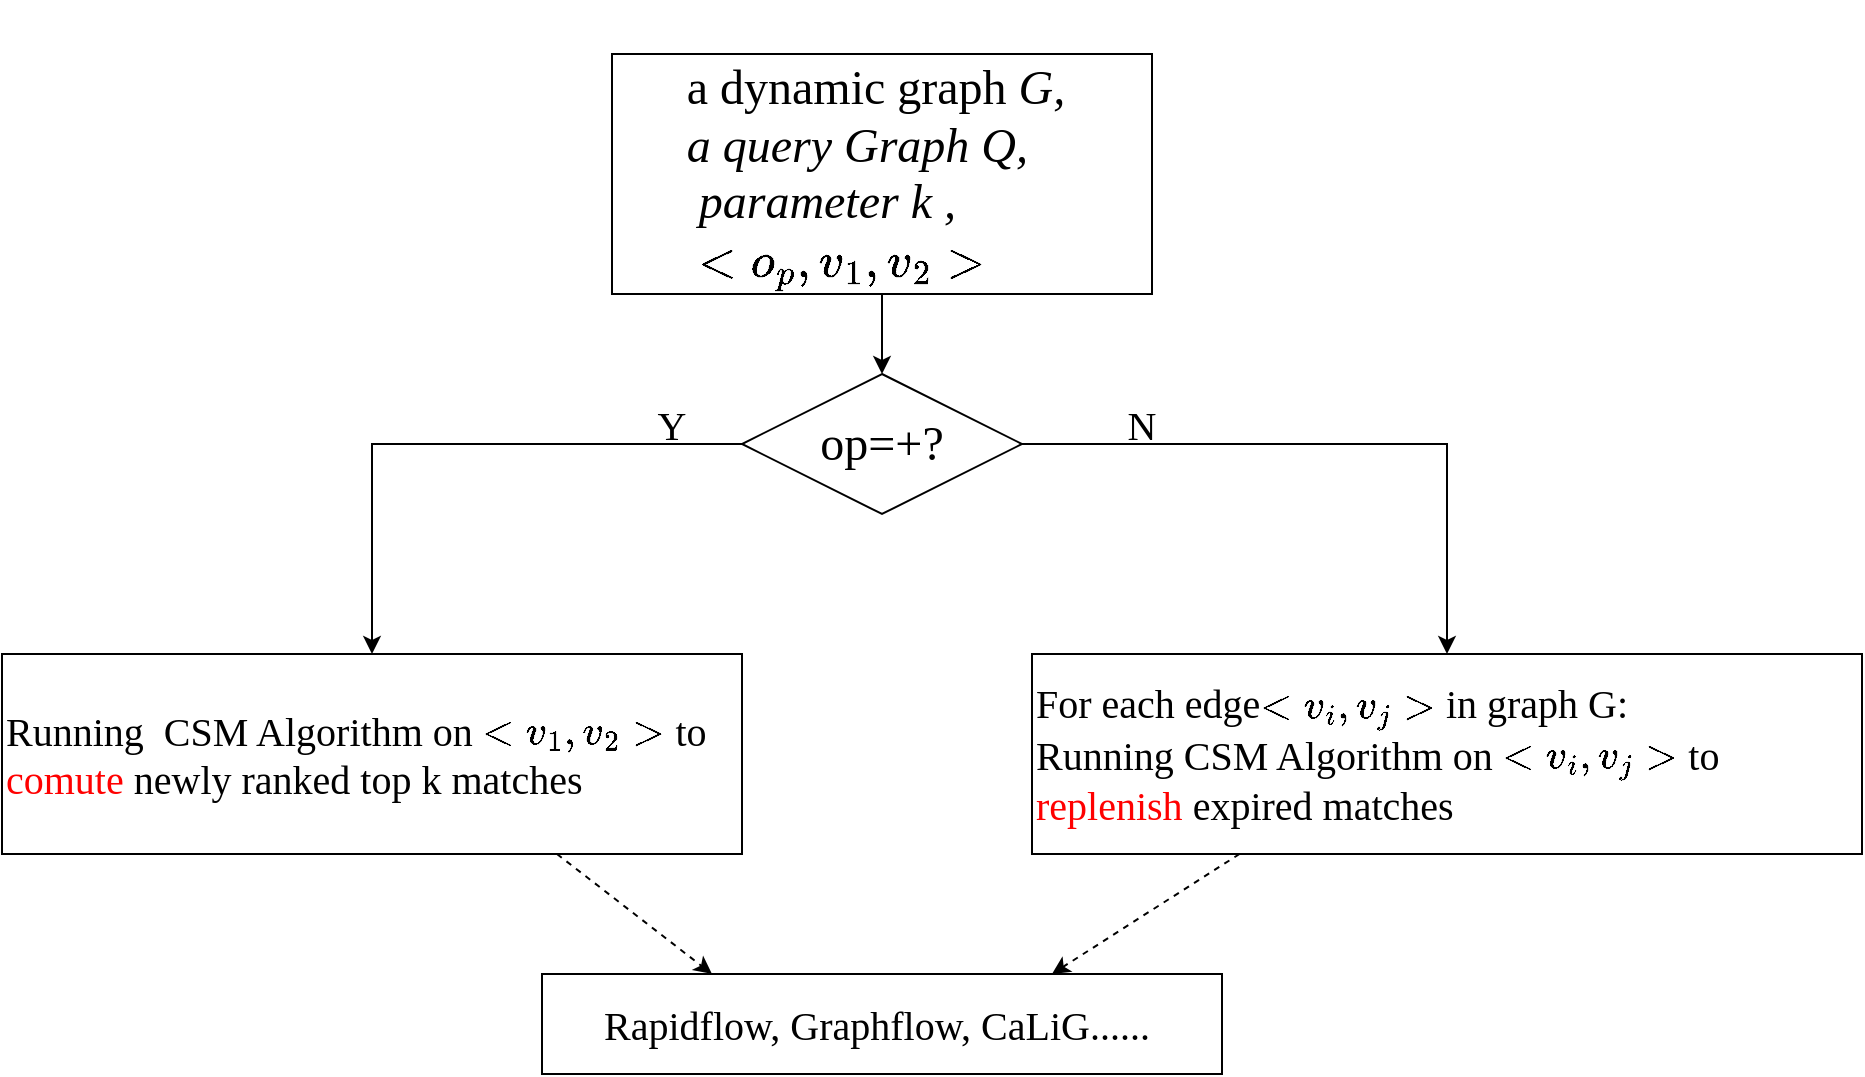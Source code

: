 <mxfile version="24.2.5" type="github">
  <diagram name="第 1 页" id="DiORePuyu-r7EQy5id9b">
    <mxGraphModel dx="1018" dy="656" grid="1" gridSize="10" guides="1" tooltips="1" connect="1" arrows="1" fold="1" page="1" pageScale="1" pageWidth="1169" pageHeight="1654" math="1" shadow="0">
      <root>
        <mxCell id="0" />
        <mxCell id="1" parent="0" />
        <mxCell id="P-UZKsuHZLhVgj6ugEgM-12" style="edgeStyle=orthogonalEdgeStyle;rounded=0;orthogonalLoop=1;jettySize=auto;html=1;exitX=0;exitY=0.5;exitDx=0;exitDy=0;fontFamily=Times New Roman;" parent="1" source="P-UZKsuHZLhVgj6ugEgM-1" target="P-UZKsuHZLhVgj6ugEgM-11" edge="1">
          <mxGeometry relative="1" as="geometry" />
        </mxCell>
        <mxCell id="P-UZKsuHZLhVgj6ugEgM-13" style="edgeStyle=orthogonalEdgeStyle;rounded=0;orthogonalLoop=1;jettySize=auto;html=1;exitX=1;exitY=0.5;exitDx=0;exitDy=0;entryX=0.5;entryY=0;entryDx=0;entryDy=0;fontFamily=Times New Roman;" parent="1" source="P-UZKsuHZLhVgj6ugEgM-1" target="P-UZKsuHZLhVgj6ugEgM-17" edge="1">
          <mxGeometry relative="1" as="geometry">
            <mxPoint x="865" y="360" as="targetPoint" />
          </mxGeometry>
        </mxCell>
        <mxCell id="P-UZKsuHZLhVgj6ugEgM-1" value="&lt;font style=&quot;font-size: 24px;&quot;&gt;op=+?&lt;/font&gt;" style="rhombus;whiteSpace=wrap;html=1;fontFamily=Times New Roman;fontSize=24;" parent="1" vertex="1">
          <mxGeometry x="435" y="240" width="140" height="70" as="geometry" />
        </mxCell>
        <mxCell id="P-UZKsuHZLhVgj6ugEgM-10" style="edgeStyle=orthogonalEdgeStyle;rounded=0;orthogonalLoop=1;jettySize=auto;html=1;exitX=0.5;exitY=1;exitDx=0;exitDy=0;fontFamily=Times New Roman;" parent="1" source="P-UZKsuHZLhVgj6ugEgM-3" target="P-UZKsuHZLhVgj6ugEgM-1" edge="1">
          <mxGeometry relative="1" as="geometry" />
        </mxCell>
        <mxCell id="P-UZKsuHZLhVgj6ugEgM-3" value="&lt;div style=&quot;text-align: left; font-size: 24px;&quot;&gt;&lt;font style=&quot;font-size: 24px;&quot;&gt;&lt;span style=&quot;font-size: 24px; background-color: initial;&quot;&gt;&lt;br&gt;&lt;/span&gt;&lt;/font&gt;&lt;/div&gt;&lt;div style=&quot;text-align: left; font-size: 24px;&quot;&gt;&lt;font style=&quot;font-size: 24px;&quot;&gt;&lt;span style=&quot;font-size: 24px; background-color: initial;&quot;&gt;a dynamic graph&lt;/span&gt;&lt;i style=&quot;font-size: 24px; background-color: initial;&quot;&gt; G,&amp;nbsp;&lt;/i&gt;&lt;/font&gt;&lt;/div&gt;&lt;div style=&quot;font-size: 24px;&quot;&gt;&lt;div style=&quot;text-align: left; font-size: 24px;&quot;&gt;&lt;i style=&quot;font-size: 24px; background-color: initial;&quot;&gt;&lt;font style=&quot;font-size: 24px;&quot;&gt;a query Graph Q,&lt;/font&gt;&lt;/i&gt;&lt;/div&gt;&lt;div style=&quot;text-align: left; font-size: 24px;&quot;&gt;&lt;i style=&quot;background-color: initial;&quot;&gt;&amp;nbsp;&lt;/i&gt;&lt;span style=&quot;background-color: initial;&quot;&gt;&lt;i&gt;parameter k ,&lt;/i&gt;&lt;/span&gt;&lt;/div&gt;&lt;div style=&quot;text-align: left; font-size: 24px;&quot;&gt;&lt;span style=&quot;background-color: initial;&quot;&gt;&lt;i&gt;&amp;nbsp;`&amp;lt;o_p,v_1,v_2&amp;gt;`&lt;/i&gt;&lt;/span&gt;&lt;/div&gt;&lt;div style=&quot;text-align: left; font-size: 24px;&quot;&gt;&lt;span style=&quot;background-color: initial; font-size: 24px;&quot;&gt;&lt;br style=&quot;font-size: 24px;&quot;&gt;&lt;/span&gt;&lt;/div&gt;&lt;/div&gt;" style="rounded=0;whiteSpace=wrap;html=1;fontFamily=Times New Roman;fontSize=24;" parent="1" vertex="1">
          <mxGeometry x="370" y="80" width="270" height="120" as="geometry" />
        </mxCell>
        <mxCell id="P-UZKsuHZLhVgj6ugEgM-6" value="&lt;font style=&quot;font-size: 20px;&quot;&gt;Y&lt;/font&gt;" style="text;html=1;align=center;verticalAlign=middle;whiteSpace=wrap;rounded=0;fontFamily=Times New Roman;fontSize=24;" parent="1" vertex="1">
          <mxGeometry x="370" y="250" width="60" height="30" as="geometry" />
        </mxCell>
        <mxCell id="P-UZKsuHZLhVgj6ugEgM-23" style="rounded=0;orthogonalLoop=1;jettySize=auto;html=1;exitX=0.75;exitY=1;exitDx=0;exitDy=0;entryX=0.25;entryY=0;entryDx=0;entryDy=0;dashed=1;" parent="1" source="P-UZKsuHZLhVgj6ugEgM-11" target="P-UZKsuHZLhVgj6ugEgM-19" edge="1">
          <mxGeometry relative="1" as="geometry" />
        </mxCell>
        <mxCell id="P-UZKsuHZLhVgj6ugEgM-11" value="&lt;font style=&quot;font-size: 20px;&quot;&gt;Running&amp;nbsp; CSM Algorithm on `&amp;lt;v_1,v_2&amp;gt;` to &lt;font color=&quot;#ff0000&quot;&gt;comute&lt;/font&gt; newly ranked top k matches&lt;/font&gt;" style="rounded=0;whiteSpace=wrap;html=1;align=left;fontFamily=Times New Roman;" parent="1" vertex="1">
          <mxGeometry x="65" y="380" width="370" height="100" as="geometry" />
        </mxCell>
        <mxCell id="P-UZKsuHZLhVgj6ugEgM-14" value="&lt;font style=&quot;font-size: 20px;&quot;&gt;N&lt;/font&gt;" style="text;html=1;align=center;verticalAlign=middle;whiteSpace=wrap;rounded=0;fontFamily=Times New Roman;" parent="1" vertex="1">
          <mxGeometry x="605" y="250" width="60" height="30" as="geometry" />
        </mxCell>
        <mxCell id="P-UZKsuHZLhVgj6ugEgM-24" style="rounded=0;orthogonalLoop=1;jettySize=auto;html=1;exitX=0.25;exitY=1;exitDx=0;exitDy=0;entryX=0.75;entryY=0;entryDx=0;entryDy=0;dashed=1;" parent="1" source="P-UZKsuHZLhVgj6ugEgM-17" target="P-UZKsuHZLhVgj6ugEgM-19" edge="1">
          <mxGeometry relative="1" as="geometry" />
        </mxCell>
        <mxCell id="P-UZKsuHZLhVgj6ugEgM-17" value="&lt;div&gt;&lt;span style=&quot;font-size: 20px; background-color: initial;&quot;&gt;For each edge`&amp;lt;v_i,v_j&amp;gt;` in graph G:&lt;/span&gt;&lt;br&gt;&lt;/div&gt;&lt;font style=&quot;font-size: 20px;&quot;&gt;Running CSM Algorithm on `&amp;lt;v_i,v_j&amp;gt;` to &lt;font color=&quot;#ff0000&quot;&gt;replenish&amp;nbsp;&lt;/font&gt;expired matches&lt;/font&gt;" style="rounded=0;whiteSpace=wrap;html=1;align=left;fontFamily=Times New Roman;" parent="1" vertex="1">
          <mxGeometry x="580" y="380" width="415" height="100" as="geometry" />
        </mxCell>
        <mxCell id="P-UZKsuHZLhVgj6ugEgM-19" value="&lt;span style=&quot;font-family: &amp;quot;Times New Roman&amp;quot;; font-size: 20px; text-align: left; background-color: initial;&quot;&gt;Rapidflow, Graphflow, CaLiG......&amp;nbsp;&lt;/span&gt;" style="rounded=0;whiteSpace=wrap;html=1;" parent="1" vertex="1">
          <mxGeometry x="335" y="540" width="340" height="50" as="geometry" />
        </mxCell>
      </root>
    </mxGraphModel>
  </diagram>
</mxfile>
